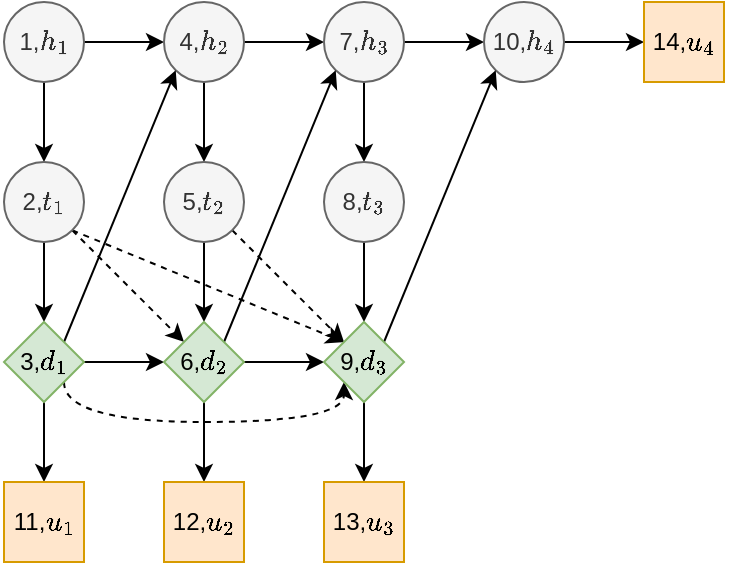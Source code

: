 <mxfile version="13.3.5" type="device"><diagram id="lBxmtTDQUs91-ZJzMR9x" name="Page-1"><mxGraphModel dx="677" dy="391" grid="1" gridSize="10" guides="1" tooltips="1" connect="1" arrows="1" fold="1" page="1" pageScale="1" pageWidth="850" pageHeight="1100" math="1" shadow="0"><root><mxCell id="0"/><mxCell id="1" parent="0"/><mxCell id="mrdM56A2oMSdlLXB0mEe-4" style="edgeStyle=orthogonalEdgeStyle;rounded=0;orthogonalLoop=1;jettySize=auto;html=1;curved=1;" edge="1" parent="1" source="mrdM56A2oMSdlLXB0mEe-1" target="mrdM56A2oMSdlLXB0mEe-3"><mxGeometry relative="1" as="geometry"/></mxCell><mxCell id="mrdM56A2oMSdlLXB0mEe-12" style="edgeStyle=orthogonalEdgeStyle;rounded=0;orthogonalLoop=1;jettySize=auto;html=1;curved=1;" edge="1" parent="1" source="mrdM56A2oMSdlLXB0mEe-1" target="mrdM56A2oMSdlLXB0mEe-11"><mxGeometry relative="1" as="geometry"/></mxCell><mxCell id="mrdM56A2oMSdlLXB0mEe-1" value="1,`h_1`" style="ellipse;whiteSpace=wrap;html=1;aspect=fixed;fillColor=#f5f5f5;strokeColor=#666666;fontColor=#333333;" vertex="1" parent="1"><mxGeometry x="240" y="280" width="40" height="40" as="geometry"/></mxCell><mxCell id="mrdM56A2oMSdlLXB0mEe-6" style="edgeStyle=orthogonalEdgeStyle;rounded=0;orthogonalLoop=1;jettySize=auto;html=1;curved=1;" edge="1" parent="1" source="mrdM56A2oMSdlLXB0mEe-3" target="mrdM56A2oMSdlLXB0mEe-5"><mxGeometry relative="1" as="geometry"/></mxCell><mxCell id="mrdM56A2oMSdlLXB0mEe-14" style="edgeStyle=orthogonalEdgeStyle;rounded=0;orthogonalLoop=1;jettySize=auto;html=1;curved=1;" edge="1" parent="1" source="mrdM56A2oMSdlLXB0mEe-3" target="mrdM56A2oMSdlLXB0mEe-13"><mxGeometry relative="1" as="geometry"/></mxCell><mxCell id="mrdM56A2oMSdlLXB0mEe-3" value="&lt;div&gt;4,`h_2`&lt;br&gt;&lt;/div&gt;" style="ellipse;whiteSpace=wrap;html=1;aspect=fixed;fillColor=#f5f5f5;strokeColor=#666666;fontColor=#333333;" vertex="1" parent="1"><mxGeometry x="320" y="280" width="40" height="40" as="geometry"/></mxCell><mxCell id="mrdM56A2oMSdlLXB0mEe-8" style="edgeStyle=orthogonalEdgeStyle;rounded=0;orthogonalLoop=1;jettySize=auto;html=1;curved=1;" edge="1" parent="1" source="mrdM56A2oMSdlLXB0mEe-5" target="mrdM56A2oMSdlLXB0mEe-7"><mxGeometry relative="1" as="geometry"/></mxCell><mxCell id="mrdM56A2oMSdlLXB0mEe-16" style="edgeStyle=orthogonalEdgeStyle;rounded=0;orthogonalLoop=1;jettySize=auto;html=1;curved=1;" edge="1" parent="1" source="mrdM56A2oMSdlLXB0mEe-5" target="mrdM56A2oMSdlLXB0mEe-15"><mxGeometry relative="1" as="geometry"/></mxCell><mxCell id="mrdM56A2oMSdlLXB0mEe-5" value="7,`h_3`" style="ellipse;whiteSpace=wrap;html=1;aspect=fixed;fillColor=#f5f5f5;strokeColor=#666666;fontColor=#333333;" vertex="1" parent="1"><mxGeometry x="400" y="280" width="40" height="40" as="geometry"/></mxCell><mxCell id="mrdM56A2oMSdlLXB0mEe-10" style="edgeStyle=orthogonalEdgeStyle;rounded=0;orthogonalLoop=1;jettySize=auto;html=1;curved=1;" edge="1" parent="1" source="mrdM56A2oMSdlLXB0mEe-7" target="mrdM56A2oMSdlLXB0mEe-9"><mxGeometry relative="1" as="geometry"/></mxCell><mxCell id="mrdM56A2oMSdlLXB0mEe-7" value="10,`h_4`" style="ellipse;whiteSpace=wrap;html=1;aspect=fixed;fillColor=#f5f5f5;strokeColor=#666666;fontColor=#333333;" vertex="1" parent="1"><mxGeometry x="480" y="280" width="40" height="40" as="geometry"/></mxCell><mxCell id="mrdM56A2oMSdlLXB0mEe-9" value="14,`u_4`" style="whiteSpace=wrap;html=1;aspect=fixed;fontFamily=Helvetica;fontSize=12;fontColor=#000000;align=center;strokeColor=#d79b00;fillColor=#ffe6cc;" vertex="1" parent="1"><mxGeometry x="560" y="280" width="40" height="40" as="geometry"/></mxCell><mxCell id="mrdM56A2oMSdlLXB0mEe-20" style="edgeStyle=orthogonalEdgeStyle;rounded=0;orthogonalLoop=1;jettySize=auto;html=1;curved=1;" edge="1" parent="1" source="mrdM56A2oMSdlLXB0mEe-11" target="mrdM56A2oMSdlLXB0mEe-19"><mxGeometry relative="1" as="geometry"/></mxCell><mxCell id="mrdM56A2oMSdlLXB0mEe-53" style="edgeStyle=none;rounded=0;orthogonalLoop=1;jettySize=auto;html=1;exitX=1;exitY=1;exitDx=0;exitDy=0;entryX=0;entryY=0;entryDx=0;entryDy=0;fillColor=#f5f5f5;dashed=1;" edge="1" parent="1" source="mrdM56A2oMSdlLXB0mEe-11" target="mrdM56A2oMSdlLXB0mEe-21"><mxGeometry relative="1" as="geometry"/></mxCell><mxCell id="mrdM56A2oMSdlLXB0mEe-55" style="edgeStyle=none;rounded=0;orthogonalLoop=1;jettySize=auto;html=1;exitX=1;exitY=1;exitDx=0;exitDy=0;entryX=0;entryY=0;entryDx=0;entryDy=0;fillColor=#f5f5f5;dashed=1;" edge="1" parent="1" source="mrdM56A2oMSdlLXB0mEe-11" target="mrdM56A2oMSdlLXB0mEe-23"><mxGeometry relative="1" as="geometry"/></mxCell><mxCell id="mrdM56A2oMSdlLXB0mEe-11" value="&lt;div&gt;2,`t_1`&lt;br&gt;&lt;/div&gt;" style="ellipse;whiteSpace=wrap;html=1;aspect=fixed;fillColor=#f5f5f5;strokeColor=#666666;fontColor=#333333;" vertex="1" parent="1"><mxGeometry x="240" y="360" width="40" height="40" as="geometry"/></mxCell><mxCell id="mrdM56A2oMSdlLXB0mEe-22" style="edgeStyle=orthogonalEdgeStyle;rounded=0;orthogonalLoop=1;jettySize=auto;html=1;curved=1;" edge="1" parent="1" source="mrdM56A2oMSdlLXB0mEe-13" target="mrdM56A2oMSdlLXB0mEe-21"><mxGeometry relative="1" as="geometry"/></mxCell><mxCell id="mrdM56A2oMSdlLXB0mEe-54" style="edgeStyle=none;rounded=0;orthogonalLoop=1;jettySize=auto;html=1;exitX=1;exitY=1;exitDx=0;exitDy=0;entryX=0;entryY=0;entryDx=0;entryDy=0;fillColor=#f5f5f5;dashed=1;" edge="1" parent="1" source="mrdM56A2oMSdlLXB0mEe-13" target="mrdM56A2oMSdlLXB0mEe-23"><mxGeometry relative="1" as="geometry"/></mxCell><mxCell id="mrdM56A2oMSdlLXB0mEe-13" value="&lt;div&gt;5,`t_2`&lt;br&gt;&lt;/div&gt;" style="ellipse;whiteSpace=wrap;html=1;aspect=fixed;fillColor=#f5f5f5;strokeColor=#666666;fontColor=#333333;" vertex="1" parent="1"><mxGeometry x="320" y="360" width="40" height="40" as="geometry"/></mxCell><mxCell id="mrdM56A2oMSdlLXB0mEe-24" style="edgeStyle=orthogonalEdgeStyle;rounded=0;orthogonalLoop=1;jettySize=auto;html=1;curved=1;" edge="1" parent="1" source="mrdM56A2oMSdlLXB0mEe-15" target="mrdM56A2oMSdlLXB0mEe-23"><mxGeometry relative="1" as="geometry"/></mxCell><mxCell id="mrdM56A2oMSdlLXB0mEe-15" value="8,`t_3`" style="ellipse;whiteSpace=wrap;html=1;aspect=fixed;fillColor=#f5f5f5;strokeColor=#666666;fontColor=#333333;" vertex="1" parent="1"><mxGeometry x="400" y="360" width="40" height="40" as="geometry"/></mxCell><mxCell id="mrdM56A2oMSdlLXB0mEe-26" style="edgeStyle=orthogonalEdgeStyle;rounded=0;orthogonalLoop=1;jettySize=auto;html=1;curved=1;" edge="1" parent="1" source="mrdM56A2oMSdlLXB0mEe-19" target="mrdM56A2oMSdlLXB0mEe-25"><mxGeometry relative="1" as="geometry"/></mxCell><mxCell id="mrdM56A2oMSdlLXB0mEe-33" style="edgeStyle=orthogonalEdgeStyle;curved=1;rounded=0;orthogonalLoop=1;jettySize=auto;html=1;" edge="1" parent="1" source="mrdM56A2oMSdlLXB0mEe-19" target="mrdM56A2oMSdlLXB0mEe-21"><mxGeometry relative="1" as="geometry"/></mxCell><mxCell id="mrdM56A2oMSdlLXB0mEe-50" style="rounded=0;orthogonalLoop=1;jettySize=auto;html=1;exitX=1;exitY=0;exitDx=0;exitDy=0;entryX=0;entryY=1;entryDx=0;entryDy=0;" edge="1" parent="1" source="mrdM56A2oMSdlLXB0mEe-19" target="mrdM56A2oMSdlLXB0mEe-3"><mxGeometry relative="1" as="geometry"/></mxCell><mxCell id="mrdM56A2oMSdlLXB0mEe-56" style="edgeStyle=orthogonalEdgeStyle;rounded=0;orthogonalLoop=1;jettySize=auto;html=1;exitX=1;exitY=1;exitDx=0;exitDy=0;entryX=0;entryY=1;entryDx=0;entryDy=0;fillColor=#f5f5f5;curved=1;dashed=1;" edge="1" parent="1" source="mrdM56A2oMSdlLXB0mEe-19" target="mrdM56A2oMSdlLXB0mEe-23"><mxGeometry relative="1" as="geometry"><Array as="points"><mxPoint x="270" y="490"/><mxPoint x="410" y="490"/></Array></mxGeometry></mxCell><mxCell id="mrdM56A2oMSdlLXB0mEe-19" value="3,`d_1`" style="rhombus;whiteSpace=wrap;html=1;fontFamily=Helvetica;fontSize=12;fontColor=#000000;align=center;strokeColor=#82b366;fillColor=#d5e8d4;" vertex="1" parent="1"><mxGeometry x="240" y="440" width="40" height="40" as="geometry"/></mxCell><mxCell id="mrdM56A2oMSdlLXB0mEe-28" style="edgeStyle=orthogonalEdgeStyle;rounded=0;orthogonalLoop=1;jettySize=auto;html=1;curved=1;" edge="1" parent="1" source="mrdM56A2oMSdlLXB0mEe-21" target="mrdM56A2oMSdlLXB0mEe-27"><mxGeometry relative="1" as="geometry"/></mxCell><mxCell id="mrdM56A2oMSdlLXB0mEe-34" style="edgeStyle=orthogonalEdgeStyle;curved=1;rounded=0;orthogonalLoop=1;jettySize=auto;html=1;" edge="1" parent="1" source="mrdM56A2oMSdlLXB0mEe-21" target="mrdM56A2oMSdlLXB0mEe-23"><mxGeometry relative="1" as="geometry"/></mxCell><mxCell id="mrdM56A2oMSdlLXB0mEe-51" style="edgeStyle=none;rounded=0;orthogonalLoop=1;jettySize=auto;html=1;exitX=1;exitY=0;exitDx=0;exitDy=0;entryX=0;entryY=1;entryDx=0;entryDy=0;" edge="1" parent="1" source="mrdM56A2oMSdlLXB0mEe-21" target="mrdM56A2oMSdlLXB0mEe-5"><mxGeometry relative="1" as="geometry"/></mxCell><mxCell id="mrdM56A2oMSdlLXB0mEe-21" value="&lt;div&gt;6,`d_2`&lt;br&gt;&lt;/div&gt;" style="rhombus;whiteSpace=wrap;html=1;fontFamily=Helvetica;fontSize=12;fontColor=#000000;align=center;strokeColor=#82b366;fillColor=#d5e8d4;" vertex="1" parent="1"><mxGeometry x="320" y="440" width="40" height="40" as="geometry"/></mxCell><mxCell id="mrdM56A2oMSdlLXB0mEe-30" style="edgeStyle=orthogonalEdgeStyle;rounded=0;orthogonalLoop=1;jettySize=auto;html=1;curved=1;" edge="1" parent="1" source="mrdM56A2oMSdlLXB0mEe-23" target="mrdM56A2oMSdlLXB0mEe-29"><mxGeometry relative="1" as="geometry"/></mxCell><mxCell id="mrdM56A2oMSdlLXB0mEe-52" style="edgeStyle=none;rounded=0;orthogonalLoop=1;jettySize=auto;html=1;exitX=1;exitY=0;exitDx=0;exitDy=0;entryX=0;entryY=1;entryDx=0;entryDy=0;" edge="1" parent="1" source="mrdM56A2oMSdlLXB0mEe-23" target="mrdM56A2oMSdlLXB0mEe-7"><mxGeometry relative="1" as="geometry"/></mxCell><mxCell id="mrdM56A2oMSdlLXB0mEe-23" value="9,`d_3`" style="rhombus;whiteSpace=wrap;html=1;fontFamily=Helvetica;fontSize=12;fontColor=#000000;align=center;strokeColor=#82b366;fillColor=#d5e8d4;" vertex="1" parent="1"><mxGeometry x="400" y="440" width="40" height="40" as="geometry"/></mxCell><mxCell id="mrdM56A2oMSdlLXB0mEe-25" value="11,`u_1`" style="whiteSpace=wrap;html=1;aspect=fixed;fontFamily=Helvetica;fontSize=12;fontColor=#000000;align=center;strokeColor=#d79b00;fillColor=#ffe6cc;" vertex="1" parent="1"><mxGeometry x="240" y="520" width="40" height="40" as="geometry"/></mxCell><mxCell id="mrdM56A2oMSdlLXB0mEe-27" value="&lt;div&gt;12,`u_2`&lt;br&gt;&lt;/div&gt;" style="whiteSpace=wrap;html=1;aspect=fixed;fontFamily=Helvetica;fontSize=12;fontColor=#000000;align=center;strokeColor=#d79b00;fillColor=#ffe6cc;" vertex="1" parent="1"><mxGeometry x="320" y="520" width="40" height="40" as="geometry"/></mxCell><mxCell id="mrdM56A2oMSdlLXB0mEe-29" value="13,`u_3`" style="whiteSpace=wrap;html=1;aspect=fixed;fontFamily=Helvetica;fontSize=12;fontColor=#000000;align=center;strokeColor=#d79b00;fillColor=#ffe6cc;" vertex="1" parent="1"><mxGeometry x="400" y="520" width="40" height="40" as="geometry"/></mxCell></root></mxGraphModel></diagram></mxfile>